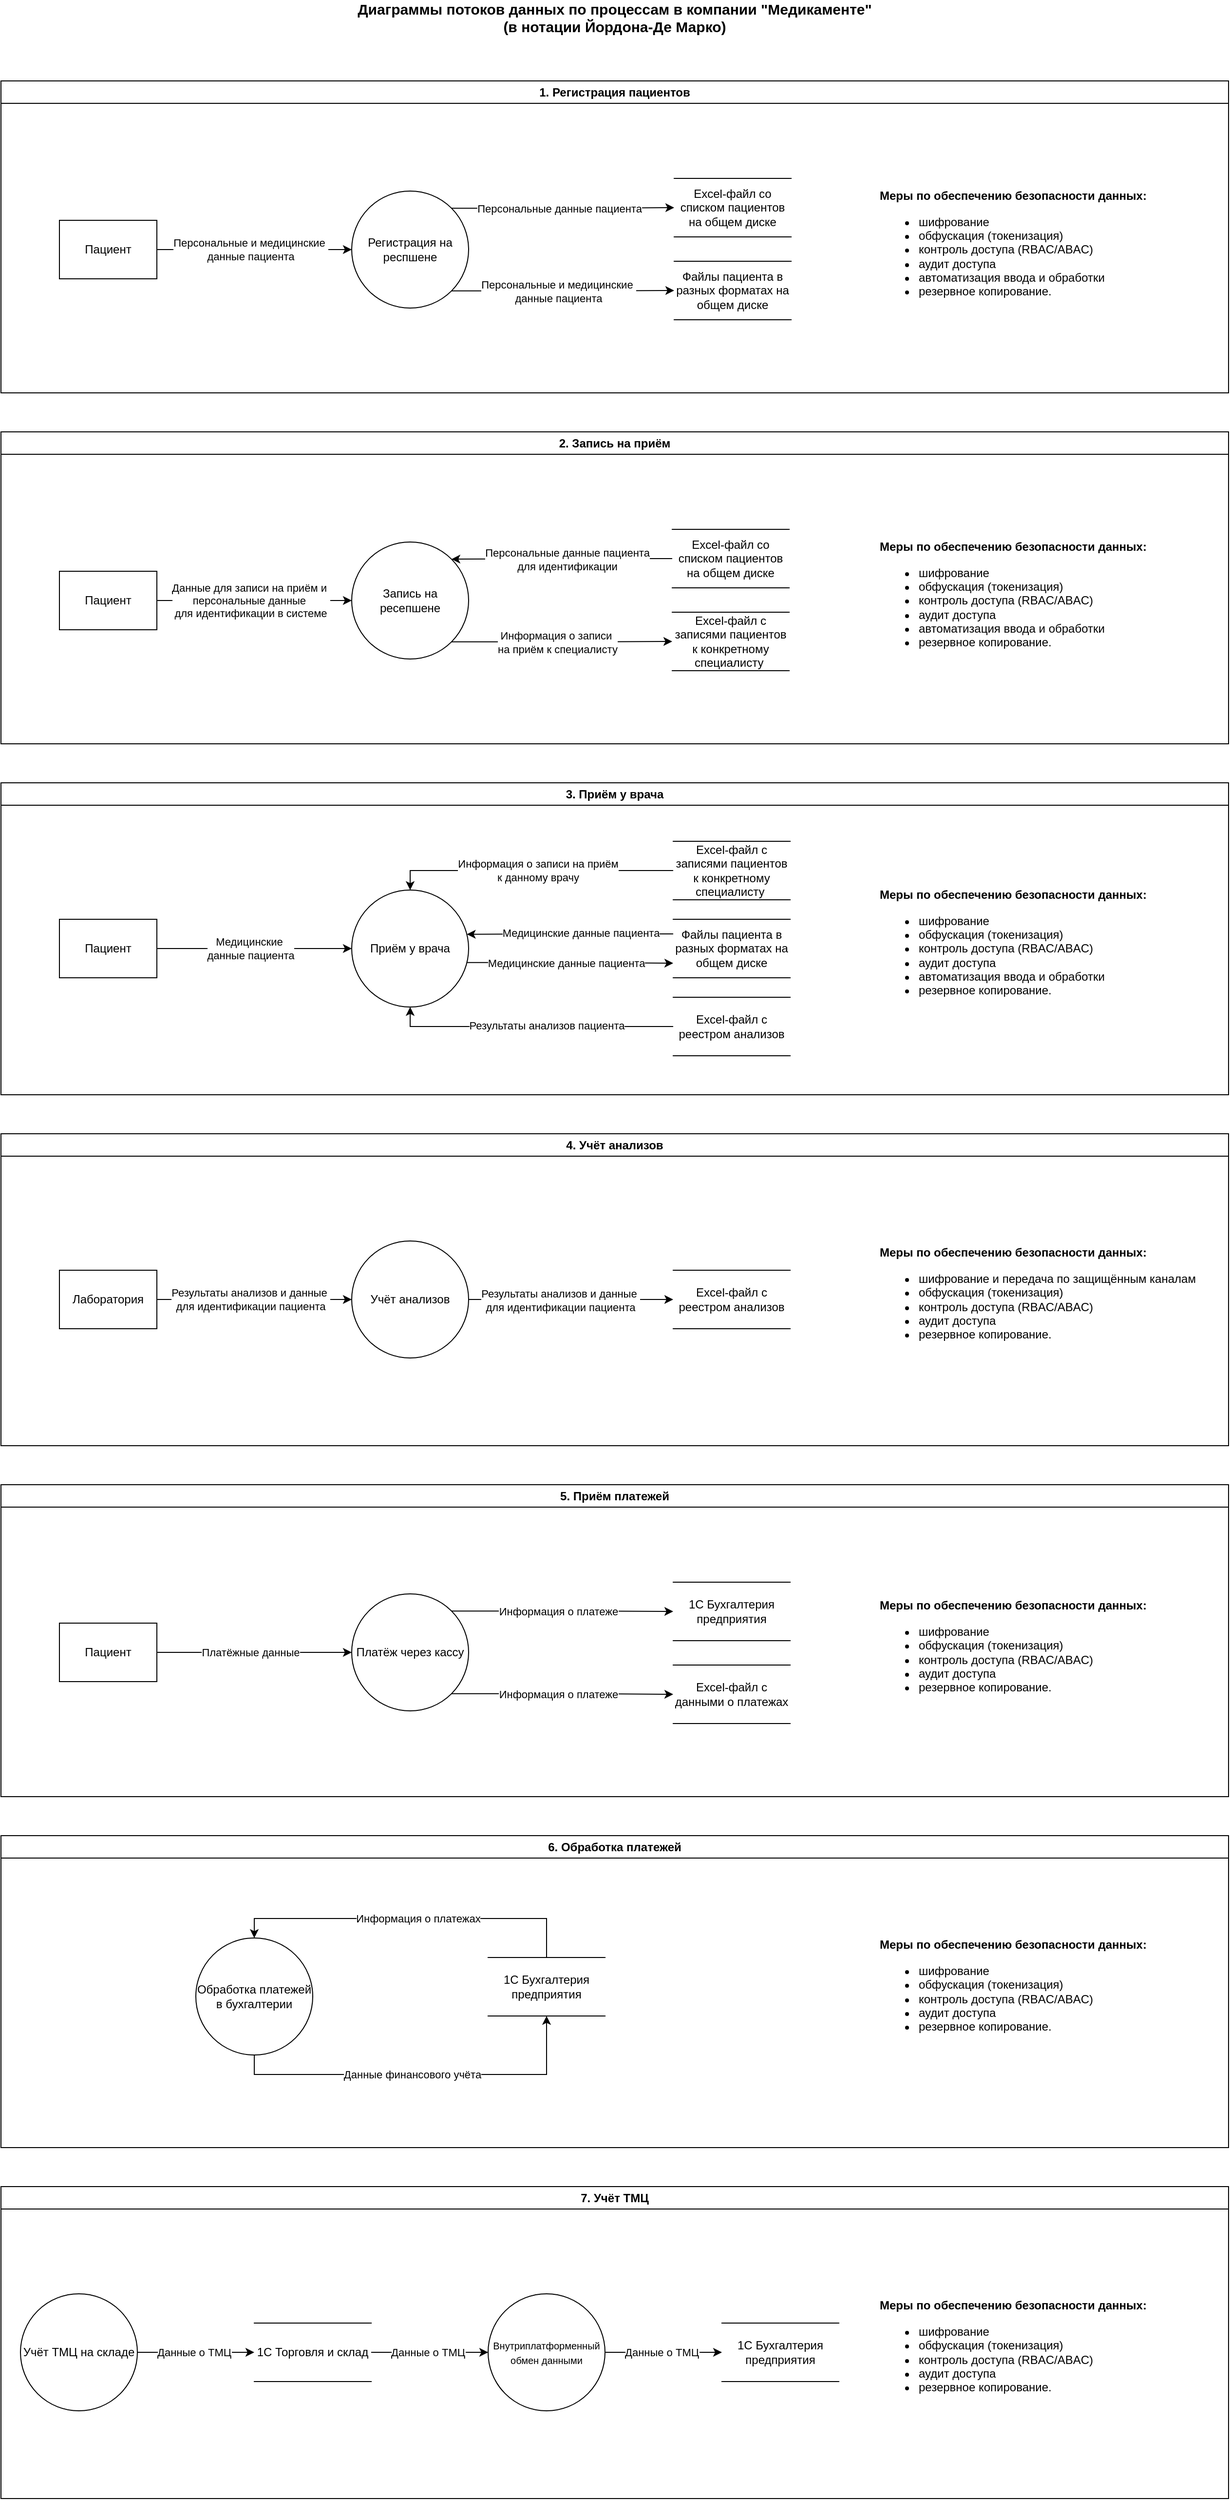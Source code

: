 <mxfile version="24.7.8">
  <diagram name="Data Flow Diagrams" id="b520641d-4fe3-3701-9064-5fc419738815">
    <mxGraphModel dx="1219" dy="722" grid="1" gridSize="10" guides="1" tooltips="1" connect="1" arrows="1" fold="1" page="1" pageScale="1" pageWidth="1100" pageHeight="850" background="none" math="0" shadow="0">
      <root>
        <mxCell id="0" />
        <mxCell id="1" parent="0" />
        <mxCell id="btqrH7T7CtDXu2hgY2Os-8" value="1. Регистрация пациентов" style="swimlane;whiteSpace=wrap;html=1;" parent="1" vertex="1">
          <mxGeometry x="100" y="160" width="1260" height="320" as="geometry" />
        </mxCell>
        <mxCell id="C3LXq0iqgYzV6oALjHbz-5" value="Файлы пациента в разных форматах на общем диске" style="html=1;dashed=0;whiteSpace=wrap;shape=partialRectangle;right=0;left=0;" parent="btqrH7T7CtDXu2hgY2Os-8" vertex="1">
          <mxGeometry x="691" y="185" width="120" height="60" as="geometry" />
        </mxCell>
        <mxCell id="NuGAk5j5LmfKKiWQiwvZ-21" value="Excel-файл со списком пациентов на общем диске" style="html=1;dashed=0;whiteSpace=wrap;shape=partialRectangle;right=0;left=0;" parent="btqrH7T7CtDXu2hgY2Os-8" vertex="1">
          <mxGeometry x="691" y="100" width="120" height="60" as="geometry" />
        </mxCell>
        <mxCell id="C3LXq0iqgYzV6oALjHbz-1" value="Пациент" style="html=1;dashed=0;whiteSpace=wrap;" parent="btqrH7T7CtDXu2hgY2Os-8" vertex="1">
          <mxGeometry x="60" y="143" width="100" height="60" as="geometry" />
        </mxCell>
        <mxCell id="C3LXq0iqgYzV6oALjHbz-2" value="Регистрация на респшене" style="shape=ellipse;html=1;dashed=0;whiteSpace=wrap;aspect=fixed;perimeter=ellipsePerimeter;" parent="btqrH7T7CtDXu2hgY2Os-8" vertex="1">
          <mxGeometry x="360" y="113" width="120" height="120" as="geometry" />
        </mxCell>
        <mxCell id="C3LXq0iqgYzV6oALjHbz-3" value="" style="endArrow=classic;html=1;rounded=0;exitX=1;exitY=0.5;exitDx=0;exitDy=0;entryX=0;entryY=0.5;entryDx=0;entryDy=0;" parent="btqrH7T7CtDXu2hgY2Os-8" source="C3LXq0iqgYzV6oALjHbz-1" target="C3LXq0iqgYzV6oALjHbz-2" edge="1">
          <mxGeometry width="50" height="50" relative="1" as="geometry">
            <mxPoint x="430" y="253" as="sourcePoint" />
            <mxPoint x="480" y="203" as="targetPoint" />
          </mxGeometry>
        </mxCell>
        <mxCell id="C3LXq0iqgYzV6oALjHbz-4" value="Персональные и медицинские&amp;nbsp;&lt;div&gt;данные пациента&lt;/div&gt;" style="edgeLabel;html=1;align=center;verticalAlign=middle;resizable=0;points=[];" parent="C3LXq0iqgYzV6oALjHbz-3" vertex="1" connectable="0">
          <mxGeometry x="-0.042" relative="1" as="geometry">
            <mxPoint as="offset" />
          </mxGeometry>
        </mxCell>
        <mxCell id="C3LXq0iqgYzV6oALjHbz-6" value="" style="endArrow=classic;html=1;rounded=0;exitX=1;exitY=1;exitDx=0;exitDy=0;entryX=0;entryY=0.5;entryDx=0;entryDy=0;edgeStyle=orthogonalEdgeStyle;" parent="btqrH7T7CtDXu2hgY2Os-8" source="C3LXq0iqgYzV6oALjHbz-2" target="C3LXq0iqgYzV6oALjHbz-5" edge="1">
          <mxGeometry width="50" height="50" relative="1" as="geometry">
            <mxPoint x="170" y="183" as="sourcePoint" />
            <mxPoint x="370" y="183" as="targetPoint" />
          </mxGeometry>
        </mxCell>
        <mxCell id="C3LXq0iqgYzV6oALjHbz-7" value="Персональные и медицинские&amp;nbsp;&lt;div&gt;данные пациента&lt;/div&gt;" style="edgeLabel;html=1;align=center;verticalAlign=middle;resizable=0;points=[];" parent="C3LXq0iqgYzV6oALjHbz-6" vertex="1" connectable="0">
          <mxGeometry x="-0.042" relative="1" as="geometry">
            <mxPoint as="offset" />
          </mxGeometry>
        </mxCell>
        <mxCell id="NuGAk5j5LmfKKiWQiwvZ-22" value="" style="endArrow=classic;html=1;rounded=0;exitX=1;exitY=0;exitDx=0;exitDy=0;entryX=0;entryY=0.5;entryDx=0;entryDy=0;edgeStyle=orthogonalEdgeStyle;" parent="btqrH7T7CtDXu2hgY2Os-8" source="C3LXq0iqgYzV6oALjHbz-2" target="NuGAk5j5LmfKKiWQiwvZ-21" edge="1">
          <mxGeometry width="50" height="50" relative="1" as="geometry">
            <mxPoint x="472" y="225" as="sourcePoint" />
            <mxPoint x="700" y="248" as="targetPoint" />
          </mxGeometry>
        </mxCell>
        <mxCell id="NuGAk5j5LmfKKiWQiwvZ-23" value="Персональные данные пациента" style="edgeLabel;html=1;align=center;verticalAlign=middle;resizable=0;points=[];" parent="NuGAk5j5LmfKKiWQiwvZ-22" vertex="1" connectable="0">
          <mxGeometry x="-0.042" relative="1" as="geometry">
            <mxPoint as="offset" />
          </mxGeometry>
        </mxCell>
        <mxCell id="3pvtWKBEGjcHhyiW1oW8-1" value="&lt;b&gt;Меры по обеспечению безопасности данных:&lt;/b&gt;&lt;div&gt;&lt;ul&gt;&lt;li&gt;шифрование&lt;/li&gt;&lt;li&gt;обфускация (токенизация)&lt;/li&gt;&lt;li&gt;контроль доступа (RBAC/ABAC)&lt;/li&gt;&lt;li&gt;аудит доступа&amp;nbsp;&lt;/li&gt;&lt;li&gt;автоматизация ввода и обработки&lt;/li&gt;&lt;li&gt;резервное копирование.&lt;/li&gt;&lt;/ul&gt;&lt;/div&gt;" style="text;html=1;align=left;verticalAlign=middle;whiteSpace=wrap;rounded=0;labelBackgroundColor=default;" vertex="1" parent="btqrH7T7CtDXu2hgY2Os-8">
          <mxGeometry x="900" y="103" width="320" height="140" as="geometry" />
        </mxCell>
        <mxCell id="btqrH7T7CtDXu2hgY2Os-9" value="2. Запись на приём" style="swimlane;whiteSpace=wrap;html=1;" parent="1" vertex="1">
          <mxGeometry x="100" y="520" width="1260" height="320" as="geometry" />
        </mxCell>
        <mxCell id="btqrH7T7CtDXu2hgY2Os-1" value="Пациент" style="html=1;dashed=0;whiteSpace=wrap;" parent="btqrH7T7CtDXu2hgY2Os-9" vertex="1">
          <mxGeometry x="60" y="143" width="100" height="60" as="geometry" />
        </mxCell>
        <mxCell id="btqrH7T7CtDXu2hgY2Os-2" value="Запись на ресепшене" style="shape=ellipse;html=1;dashed=0;whiteSpace=wrap;aspect=fixed;perimeter=ellipsePerimeter;" parent="btqrH7T7CtDXu2hgY2Os-9" vertex="1">
          <mxGeometry x="360" y="113" width="120" height="120" as="geometry" />
        </mxCell>
        <mxCell id="btqrH7T7CtDXu2hgY2Os-3" value="" style="endArrow=classic;html=1;rounded=0;exitX=1;exitY=0.5;exitDx=0;exitDy=0;entryX=0;entryY=0.5;entryDx=0;entryDy=0;" parent="btqrH7T7CtDXu2hgY2Os-9" source="btqrH7T7CtDXu2hgY2Os-1" target="btqrH7T7CtDXu2hgY2Os-2" edge="1">
          <mxGeometry width="50" height="50" relative="1" as="geometry">
            <mxPoint x="430" y="253" as="sourcePoint" />
            <mxPoint x="480" y="203" as="targetPoint" />
          </mxGeometry>
        </mxCell>
        <mxCell id="btqrH7T7CtDXu2hgY2Os-4" value="Данные для записи на приём и&amp;nbsp;&lt;div&gt;персональные данные&amp;nbsp;&lt;div&gt;для идентификации в системе&lt;/div&gt;&lt;/div&gt;" style="edgeLabel;html=1;align=center;verticalAlign=middle;resizable=0;points=[];" parent="btqrH7T7CtDXu2hgY2Os-3" vertex="1" connectable="0">
          <mxGeometry x="-0.042" relative="1" as="geometry">
            <mxPoint as="offset" />
          </mxGeometry>
        </mxCell>
        <mxCell id="btqrH7T7CtDXu2hgY2Os-5" value="Excel-файл с записями пациентов к конкретному специалисту&amp;nbsp;" style="html=1;dashed=0;whiteSpace=wrap;shape=partialRectangle;right=0;left=0;" parent="btqrH7T7CtDXu2hgY2Os-9" vertex="1">
          <mxGeometry x="689" y="185" width="120" height="60" as="geometry" />
        </mxCell>
        <mxCell id="btqrH7T7CtDXu2hgY2Os-6" value="" style="endArrow=classic;html=1;rounded=0;exitX=1;exitY=1;exitDx=0;exitDy=0;entryX=0;entryY=0.5;entryDx=0;entryDy=0;edgeStyle=orthogonalEdgeStyle;" parent="btqrH7T7CtDXu2hgY2Os-9" source="btqrH7T7CtDXu2hgY2Os-2" target="btqrH7T7CtDXu2hgY2Os-5" edge="1">
          <mxGeometry width="50" height="50" relative="1" as="geometry">
            <mxPoint x="170" y="183" as="sourcePoint" />
            <mxPoint x="370" y="183" as="targetPoint" />
          </mxGeometry>
        </mxCell>
        <mxCell id="btqrH7T7CtDXu2hgY2Os-7" value="Информация о записи&amp;nbsp;&lt;div&gt;на приём к специалисту&lt;/div&gt;" style="edgeLabel;html=1;align=center;verticalAlign=middle;resizable=0;points=[];" parent="btqrH7T7CtDXu2hgY2Os-6" vertex="1" connectable="0">
          <mxGeometry x="-0.042" relative="1" as="geometry">
            <mxPoint as="offset" />
          </mxGeometry>
        </mxCell>
        <mxCell id="UNdUCdz2zWd_nTNw_HOM-1" value="Excel-файл со списком пациентов на общем диске" style="html=1;dashed=0;whiteSpace=wrap;shape=partialRectangle;right=0;left=0;" parent="btqrH7T7CtDXu2hgY2Os-9" vertex="1">
          <mxGeometry x="689" y="100" width="120" height="60" as="geometry" />
        </mxCell>
        <mxCell id="UNdUCdz2zWd_nTNw_HOM-2" value="" style="endArrow=classic;html=1;rounded=0;entryX=1;entryY=0;entryDx=0;entryDy=0;edgeStyle=orthogonalEdgeStyle;exitX=0;exitY=0.5;exitDx=0;exitDy=0;" parent="btqrH7T7CtDXu2hgY2Os-9" source="UNdUCdz2zWd_nTNw_HOM-1" target="btqrH7T7CtDXu2hgY2Os-2" edge="1">
          <mxGeometry width="50" height="50" relative="1" as="geometry">
            <mxPoint x="600" y="73" as="sourcePoint" />
            <mxPoint x="698" y="211" as="targetPoint" />
          </mxGeometry>
        </mxCell>
        <mxCell id="UNdUCdz2zWd_nTNw_HOM-3" value="Персональные данные пациента&lt;div&gt;для идентификации&lt;/div&gt;" style="edgeLabel;html=1;align=center;verticalAlign=middle;resizable=0;points=[];" parent="UNdUCdz2zWd_nTNw_HOM-2" vertex="1" connectable="0">
          <mxGeometry x="-0.042" relative="1" as="geometry">
            <mxPoint as="offset" />
          </mxGeometry>
        </mxCell>
        <mxCell id="3pvtWKBEGjcHhyiW1oW8-2" value="&lt;b&gt;Меры по обеспечению безопасности данных:&lt;/b&gt;&lt;div&gt;&lt;ul&gt;&lt;li&gt;шифрование&lt;/li&gt;&lt;li&gt;обфускация (токенизация)&lt;/li&gt;&lt;li&gt;контроль доступа (RBAC/ABAC)&lt;/li&gt;&lt;li&gt;аудит доступа&amp;nbsp;&lt;/li&gt;&lt;li&gt;автоматизация ввода и обработки&lt;/li&gt;&lt;li&gt;резервное копирование.&lt;/li&gt;&lt;/ul&gt;&lt;/div&gt;" style="text;html=1;align=left;verticalAlign=middle;whiteSpace=wrap;rounded=0;labelBackgroundColor=default;" vertex="1" parent="btqrH7T7CtDXu2hgY2Os-9">
          <mxGeometry x="900" y="103" width="320" height="140" as="geometry" />
        </mxCell>
        <mxCell id="NuGAk5j5LmfKKiWQiwvZ-1" value="3. Приём у врача" style="swimlane;whiteSpace=wrap;html=1;" parent="1" vertex="1">
          <mxGeometry x="100" y="880" width="1260" height="320" as="geometry" />
        </mxCell>
        <mxCell id="NuGAk5j5LmfKKiWQiwvZ-2" value="Пациент" style="html=1;dashed=0;whiteSpace=wrap;" parent="NuGAk5j5LmfKKiWQiwvZ-1" vertex="1">
          <mxGeometry x="60" y="140" width="100" height="60" as="geometry" />
        </mxCell>
        <mxCell id="NuGAk5j5LmfKKiWQiwvZ-3" value="Приём у врача" style="shape=ellipse;html=1;dashed=0;whiteSpace=wrap;aspect=fixed;perimeter=ellipsePerimeter;" parent="NuGAk5j5LmfKKiWQiwvZ-1" vertex="1">
          <mxGeometry x="360" y="110" width="120" height="120" as="geometry" />
        </mxCell>
        <mxCell id="NuGAk5j5LmfKKiWQiwvZ-4" value="" style="endArrow=classic;html=1;rounded=0;exitX=1;exitY=0.5;exitDx=0;exitDy=0;entryX=0;entryY=0.5;entryDx=0;entryDy=0;" parent="NuGAk5j5LmfKKiWQiwvZ-1" source="NuGAk5j5LmfKKiWQiwvZ-2" target="NuGAk5j5LmfKKiWQiwvZ-3" edge="1">
          <mxGeometry width="50" height="50" relative="1" as="geometry">
            <mxPoint x="430" y="250" as="sourcePoint" />
            <mxPoint x="480" y="200" as="targetPoint" />
          </mxGeometry>
        </mxCell>
        <mxCell id="NuGAk5j5LmfKKiWQiwvZ-5" value="Медицинские&amp;nbsp;&lt;div&gt;данные пациента&lt;/div&gt;" style="edgeLabel;html=1;align=center;verticalAlign=middle;resizable=0;points=[];" parent="NuGAk5j5LmfKKiWQiwvZ-4" vertex="1" connectable="0">
          <mxGeometry x="-0.042" relative="1" as="geometry">
            <mxPoint as="offset" />
          </mxGeometry>
        </mxCell>
        <mxCell id="NuGAk5j5LmfKKiWQiwvZ-7" value="" style="endArrow=classic;html=1;rounded=0;exitX=0.984;exitY=0.62;exitDx=0;exitDy=0;entryX=0;entryY=0.75;entryDx=0;entryDy=0;exitPerimeter=0;edgeStyle=orthogonalEdgeStyle;" parent="NuGAk5j5LmfKKiWQiwvZ-1" source="NuGAk5j5LmfKKiWQiwvZ-3" target="UNdUCdz2zWd_nTNw_HOM-5" edge="1">
          <mxGeometry width="50" height="50" relative="1" as="geometry">
            <mxPoint x="170" y="180" as="sourcePoint" />
            <mxPoint x="690" y="170" as="targetPoint" />
          </mxGeometry>
        </mxCell>
        <mxCell id="NuGAk5j5LmfKKiWQiwvZ-8" value="Медицинские данные пациента" style="edgeLabel;html=1;align=center;verticalAlign=middle;resizable=0;points=[];" parent="NuGAk5j5LmfKKiWQiwvZ-7" vertex="1" connectable="0">
          <mxGeometry x="-0.042" relative="1" as="geometry">
            <mxPoint as="offset" />
          </mxGeometry>
        </mxCell>
        <mxCell id="UNdUCdz2zWd_nTNw_HOM-4" value="Excel-файл с записями пациентов к конкретному специалисту&amp;nbsp;" style="html=1;dashed=0;whiteSpace=wrap;shape=partialRectangle;right=0;left=0;" parent="NuGAk5j5LmfKKiWQiwvZ-1" vertex="1">
          <mxGeometry x="690" y="60" width="120" height="60" as="geometry" />
        </mxCell>
        <mxCell id="UNdUCdz2zWd_nTNw_HOM-5" value="Файлы пациента в разных форматах на общем диске" style="html=1;dashed=0;whiteSpace=wrap;shape=partialRectangle;right=0;left=0;" parent="NuGAk5j5LmfKKiWQiwvZ-1" vertex="1">
          <mxGeometry x="690" y="140" width="120" height="60" as="geometry" />
        </mxCell>
        <mxCell id="UNdUCdz2zWd_nTNw_HOM-6" value="Excel-файл с реестром анализов" style="html=1;dashed=0;whiteSpace=wrap;shape=partialRectangle;right=0;left=0;" parent="NuGAk5j5LmfKKiWQiwvZ-1" vertex="1">
          <mxGeometry x="690" y="220" width="120" height="60" as="geometry" />
        </mxCell>
        <mxCell id="UNdUCdz2zWd_nTNw_HOM-7" value="" style="endArrow=classic;html=1;rounded=0;exitX=0;exitY=0.5;exitDx=0;exitDy=0;entryX=0.5;entryY=0;entryDx=0;entryDy=0;edgeStyle=orthogonalEdgeStyle;" parent="NuGAk5j5LmfKKiWQiwvZ-1" source="UNdUCdz2zWd_nTNw_HOM-4" target="NuGAk5j5LmfKKiWQiwvZ-3" edge="1">
          <mxGeometry width="50" height="50" relative="1" as="geometry">
            <mxPoint x="490" y="180" as="sourcePoint" />
            <mxPoint x="700" y="180" as="targetPoint" />
          </mxGeometry>
        </mxCell>
        <mxCell id="UNdUCdz2zWd_nTNw_HOM-8" value="Информация о записи на приём&lt;div&gt;к данному врачу&lt;/div&gt;" style="edgeLabel;html=1;align=center;verticalAlign=middle;resizable=0;points=[];" parent="UNdUCdz2zWd_nTNw_HOM-7" vertex="1" connectable="0">
          <mxGeometry x="-0.042" relative="1" as="geometry">
            <mxPoint as="offset" />
          </mxGeometry>
        </mxCell>
        <mxCell id="UNdUCdz2zWd_nTNw_HOM-9" value="" style="endArrow=classic;html=1;rounded=0;exitX=0;exitY=0.25;exitDx=0;exitDy=0;entryX=0.985;entryY=0.378;entryDx=0;entryDy=0;entryPerimeter=0;edgeStyle=orthogonalEdgeStyle;" parent="NuGAk5j5LmfKKiWQiwvZ-1" source="UNdUCdz2zWd_nTNw_HOM-5" target="NuGAk5j5LmfKKiWQiwvZ-3" edge="1">
          <mxGeometry width="50" height="50" relative="1" as="geometry">
            <mxPoint x="488" y="194" as="sourcePoint" />
            <mxPoint x="700" y="195" as="targetPoint" />
          </mxGeometry>
        </mxCell>
        <mxCell id="UNdUCdz2zWd_nTNw_HOM-10" value="&lt;font face=&quot;monospace&quot; color=&quot;#ba0000&quot;&gt;&lt;span style=&quot;font-size: 0px; background-color: rgb(251, 251, 251);&quot;&gt;ММ&lt;/span&gt;&lt;/font&gt;" style="edgeLabel;html=1;align=center;verticalAlign=middle;resizable=0;points=[];" parent="UNdUCdz2zWd_nTNw_HOM-9" vertex="1" connectable="0">
          <mxGeometry x="-0.042" relative="1" as="geometry">
            <mxPoint as="offset" />
          </mxGeometry>
        </mxCell>
        <mxCell id="UNdUCdz2zWd_nTNw_HOM-11" value="Медицинские данные пациента" style="edgeLabel;html=1;align=center;verticalAlign=middle;resizable=0;points=[];" parent="UNdUCdz2zWd_nTNw_HOM-9" vertex="1" connectable="0">
          <mxGeometry x="-0.105" y="-1" relative="1" as="geometry">
            <mxPoint as="offset" />
          </mxGeometry>
        </mxCell>
        <mxCell id="UNdUCdz2zWd_nTNw_HOM-12" value="" style="endArrow=classic;html=1;rounded=0;exitX=0;exitY=0.5;exitDx=0;exitDy=0;entryX=0.5;entryY=1;entryDx=0;entryDy=0;edgeStyle=orthogonalEdgeStyle;" parent="NuGAk5j5LmfKKiWQiwvZ-1" source="UNdUCdz2zWd_nTNw_HOM-6" target="NuGAk5j5LmfKKiWQiwvZ-3" edge="1">
          <mxGeometry width="50" height="50" relative="1" as="geometry">
            <mxPoint x="662" y="280" as="sourcePoint" />
            <mxPoint x="450" y="281" as="targetPoint" />
          </mxGeometry>
        </mxCell>
        <mxCell id="UNdUCdz2zWd_nTNw_HOM-13" value="&lt;font face=&quot;monospace&quot; color=&quot;#ba0000&quot;&gt;&lt;span style=&quot;font-size: 0px; background-color: rgb(251, 251, 251);&quot;&gt;ММ&lt;/span&gt;&lt;/font&gt;" style="edgeLabel;html=1;align=center;verticalAlign=middle;resizable=0;points=[];" parent="UNdUCdz2zWd_nTNw_HOM-12" vertex="1" connectable="0">
          <mxGeometry x="-0.042" relative="1" as="geometry">
            <mxPoint as="offset" />
          </mxGeometry>
        </mxCell>
        <mxCell id="UNdUCdz2zWd_nTNw_HOM-14" value="Результаты анализов пациента" style="edgeLabel;html=1;align=center;verticalAlign=middle;resizable=0;points=[];" parent="UNdUCdz2zWd_nTNw_HOM-12" vertex="1" connectable="0">
          <mxGeometry x="-0.105" y="-1" relative="1" as="geometry">
            <mxPoint as="offset" />
          </mxGeometry>
        </mxCell>
        <mxCell id="3pvtWKBEGjcHhyiW1oW8-3" value="&lt;b&gt;Меры по обеспечению безопасности данных:&lt;/b&gt;&lt;div&gt;&lt;ul&gt;&lt;li&gt;шифрование&lt;/li&gt;&lt;li&gt;обфускация (токенизация)&lt;/li&gt;&lt;li&gt;контроль доступа (RBAC/ABAC)&lt;/li&gt;&lt;li&gt;аудит доступа&amp;nbsp;&lt;/li&gt;&lt;li&gt;автоматизация ввода и обработки&lt;/li&gt;&lt;li&gt;резервное копирование.&lt;/li&gt;&lt;/ul&gt;&lt;/div&gt;" style="text;html=1;align=left;verticalAlign=middle;whiteSpace=wrap;rounded=0;labelBackgroundColor=default;" vertex="1" parent="NuGAk5j5LmfKKiWQiwvZ-1">
          <mxGeometry x="900" y="100" width="320" height="140" as="geometry" />
        </mxCell>
        <mxCell id="NuGAk5j5LmfKKiWQiwvZ-11" value="5. Приём платежей" style="swimlane;whiteSpace=wrap;html=1;" parent="1" vertex="1">
          <mxGeometry x="100" y="1600" width="1260" height="320" as="geometry" />
        </mxCell>
        <mxCell id="NuGAk5j5LmfKKiWQiwvZ-12" value="Пациент" style="html=1;dashed=0;whiteSpace=wrap;" parent="NuGAk5j5LmfKKiWQiwvZ-11" vertex="1">
          <mxGeometry x="60" y="142" width="100" height="60" as="geometry" />
        </mxCell>
        <mxCell id="NuGAk5j5LmfKKiWQiwvZ-13" value="Платёж через кассу" style="shape=ellipse;html=1;dashed=0;whiteSpace=wrap;aspect=fixed;perimeter=ellipsePerimeter;" parent="NuGAk5j5LmfKKiWQiwvZ-11" vertex="1">
          <mxGeometry x="360" y="112" width="120" height="120" as="geometry" />
        </mxCell>
        <mxCell id="NuGAk5j5LmfKKiWQiwvZ-14" value="" style="endArrow=classic;html=1;rounded=0;exitX=1;exitY=0.5;exitDx=0;exitDy=0;entryX=0;entryY=0.5;entryDx=0;entryDy=0;" parent="NuGAk5j5LmfKKiWQiwvZ-11" source="NuGAk5j5LmfKKiWQiwvZ-12" target="NuGAk5j5LmfKKiWQiwvZ-13" edge="1">
          <mxGeometry width="50" height="50" relative="1" as="geometry">
            <mxPoint x="430" y="252" as="sourcePoint" />
            <mxPoint x="480" y="202" as="targetPoint" />
          </mxGeometry>
        </mxCell>
        <mxCell id="NuGAk5j5LmfKKiWQiwvZ-15" value="Платёжные данные" style="edgeLabel;html=1;align=center;verticalAlign=middle;resizable=0;points=[];" parent="NuGAk5j5LmfKKiWQiwvZ-14" vertex="1" connectable="0">
          <mxGeometry x="-0.042" relative="1" as="geometry">
            <mxPoint as="offset" />
          </mxGeometry>
        </mxCell>
        <mxCell id="NuGAk5j5LmfKKiWQiwvZ-16" value="Excel-файл с данными о платежах" style="html=1;dashed=0;whiteSpace=wrap;shape=partialRectangle;right=0;left=0;" parent="NuGAk5j5LmfKKiWQiwvZ-11" vertex="1">
          <mxGeometry x="690" y="185" width="120" height="60" as="geometry" />
        </mxCell>
        <mxCell id="NuGAk5j5LmfKKiWQiwvZ-17" value="" style="endArrow=classic;html=1;rounded=0;exitX=1;exitY=1;exitDx=0;exitDy=0;entryX=0;entryY=0.5;entryDx=0;entryDy=0;edgeStyle=orthogonalEdgeStyle;" parent="NuGAk5j5LmfKKiWQiwvZ-11" source="NuGAk5j5LmfKKiWQiwvZ-13" target="NuGAk5j5LmfKKiWQiwvZ-16" edge="1">
          <mxGeometry width="50" height="50" relative="1" as="geometry">
            <mxPoint x="170" y="182" as="sourcePoint" />
            <mxPoint x="370" y="182" as="targetPoint" />
          </mxGeometry>
        </mxCell>
        <mxCell id="NuGAk5j5LmfKKiWQiwvZ-18" value="Информация о платеже" style="edgeLabel;html=1;align=center;verticalAlign=middle;resizable=0;points=[];" parent="NuGAk5j5LmfKKiWQiwvZ-17" vertex="1" connectable="0">
          <mxGeometry x="-0.042" relative="1" as="geometry">
            <mxPoint as="offset" />
          </mxGeometry>
        </mxCell>
        <mxCell id="UNdUCdz2zWd_nTNw_HOM-33" value="1С Бухгалтерия предприятия" style="html=1;dashed=0;whiteSpace=wrap;shape=partialRectangle;right=0;left=0;" parent="NuGAk5j5LmfKKiWQiwvZ-11" vertex="1">
          <mxGeometry x="690" y="100" width="120" height="60" as="geometry" />
        </mxCell>
        <mxCell id="UNdUCdz2zWd_nTNw_HOM-34" value="" style="endArrow=classic;html=1;rounded=0;exitX=1;exitY=0;exitDx=0;exitDy=0;entryX=0;entryY=0.5;entryDx=0;entryDy=0;edgeStyle=orthogonalEdgeStyle;" parent="NuGAk5j5LmfKKiWQiwvZ-11" source="NuGAk5j5LmfKKiWQiwvZ-13" target="UNdUCdz2zWd_nTNw_HOM-33" edge="1">
          <mxGeometry width="50" height="50" relative="1" as="geometry">
            <mxPoint x="472" y="224" as="sourcePoint" />
            <mxPoint x="700" y="225" as="targetPoint" />
          </mxGeometry>
        </mxCell>
        <mxCell id="UNdUCdz2zWd_nTNw_HOM-35" value="Информация о платеже" style="edgeLabel;html=1;align=center;verticalAlign=middle;resizable=0;points=[];" parent="UNdUCdz2zWd_nTNw_HOM-34" vertex="1" connectable="0">
          <mxGeometry x="-0.042" relative="1" as="geometry">
            <mxPoint as="offset" />
          </mxGeometry>
        </mxCell>
        <mxCell id="3pvtWKBEGjcHhyiW1oW8-5" value="&lt;b&gt;Меры по обеспечению безопасности данных:&lt;/b&gt;&lt;div&gt;&lt;ul&gt;&lt;li&gt;шифрование&lt;/li&gt;&lt;li&gt;обфускация (токенизация)&lt;/li&gt;&lt;li&gt;контроль доступа (RBAC/ABAC)&lt;/li&gt;&lt;li&gt;аудит доступа&amp;nbsp;&lt;/li&gt;&lt;li&gt;резервное копирование.&lt;br&gt;&lt;/li&gt;&lt;/ul&gt;&lt;/div&gt;" style="text;html=1;align=left;verticalAlign=middle;whiteSpace=wrap;rounded=0;labelBackgroundColor=default;" vertex="1" parent="NuGAk5j5LmfKKiWQiwvZ-11">
          <mxGeometry x="900" y="102" width="320" height="140" as="geometry" />
        </mxCell>
        <mxCell id="UNdUCdz2zWd_nTNw_HOM-15" value="4. Учёт анализов" style="swimlane;whiteSpace=wrap;html=1;" parent="1" vertex="1">
          <mxGeometry x="100" y="1240" width="1260" height="320" as="geometry" />
        </mxCell>
        <mxCell id="UNdUCdz2zWd_nTNw_HOM-16" value="Лаборатория" style="html=1;dashed=0;whiteSpace=wrap;" parent="UNdUCdz2zWd_nTNw_HOM-15" vertex="1">
          <mxGeometry x="60" y="140" width="100" height="60" as="geometry" />
        </mxCell>
        <mxCell id="UNdUCdz2zWd_nTNw_HOM-17" value="Учёт анализов" style="shape=ellipse;html=1;dashed=0;whiteSpace=wrap;aspect=fixed;perimeter=ellipsePerimeter;" parent="UNdUCdz2zWd_nTNw_HOM-15" vertex="1">
          <mxGeometry x="360" y="110" width="120" height="120" as="geometry" />
        </mxCell>
        <mxCell id="UNdUCdz2zWd_nTNw_HOM-18" value="" style="endArrow=classic;html=1;rounded=0;exitX=1;exitY=0.5;exitDx=0;exitDy=0;entryX=0;entryY=0.5;entryDx=0;entryDy=0;" parent="UNdUCdz2zWd_nTNw_HOM-15" source="UNdUCdz2zWd_nTNw_HOM-16" target="UNdUCdz2zWd_nTNw_HOM-17" edge="1">
          <mxGeometry width="50" height="50" relative="1" as="geometry">
            <mxPoint x="430" y="250" as="sourcePoint" />
            <mxPoint x="480" y="200" as="targetPoint" />
          </mxGeometry>
        </mxCell>
        <mxCell id="UNdUCdz2zWd_nTNw_HOM-19" value="Результаты анализов и данные&amp;nbsp;&lt;div&gt;для идентификации пациента&lt;/div&gt;" style="edgeLabel;html=1;align=center;verticalAlign=middle;resizable=0;points=[];" parent="UNdUCdz2zWd_nTNw_HOM-18" vertex="1" connectable="0">
          <mxGeometry x="-0.042" relative="1" as="geometry">
            <mxPoint as="offset" />
          </mxGeometry>
        </mxCell>
        <mxCell id="UNdUCdz2zWd_nTNw_HOM-24" value="Excel-файл с реестром анализов" style="html=1;dashed=0;whiteSpace=wrap;shape=partialRectangle;right=0;left=0;" parent="UNdUCdz2zWd_nTNw_HOM-15" vertex="1">
          <mxGeometry x="690" y="140" width="120" height="60" as="geometry" />
        </mxCell>
        <mxCell id="UNdUCdz2zWd_nTNw_HOM-30" value="" style="endArrow=classic;html=1;rounded=0;exitX=1;exitY=0.5;exitDx=0;exitDy=0;entryX=0;entryY=0.5;entryDx=0;entryDy=0;edgeStyle=orthogonalEdgeStyle;" parent="UNdUCdz2zWd_nTNw_HOM-15" source="UNdUCdz2zWd_nTNw_HOM-17" target="UNdUCdz2zWd_nTNw_HOM-24" edge="1">
          <mxGeometry width="50" height="50" relative="1" as="geometry">
            <mxPoint x="662" y="280" as="sourcePoint" />
            <mxPoint x="450" y="281" as="targetPoint" />
          </mxGeometry>
        </mxCell>
        <mxCell id="UNdUCdz2zWd_nTNw_HOM-31" value="&lt;font face=&quot;monospace&quot; color=&quot;#ba0000&quot;&gt;&lt;span style=&quot;font-size: 0px; background-color: rgb(251, 251, 251);&quot;&gt;ММ&lt;/span&gt;&lt;/font&gt;" style="edgeLabel;html=1;align=center;verticalAlign=middle;resizable=0;points=[];" parent="UNdUCdz2zWd_nTNw_HOM-30" vertex="1" connectable="0">
          <mxGeometry x="-0.042" relative="1" as="geometry">
            <mxPoint as="offset" />
          </mxGeometry>
        </mxCell>
        <mxCell id="UNdUCdz2zWd_nTNw_HOM-32" value="Результаты анализов и данные&amp;nbsp;&lt;div&gt;для идентификации пациента&lt;/div&gt;" style="edgeLabel;html=1;align=center;verticalAlign=middle;resizable=0;points=[];" parent="UNdUCdz2zWd_nTNw_HOM-30" vertex="1" connectable="0">
          <mxGeometry x="-0.105" y="-1" relative="1" as="geometry">
            <mxPoint as="offset" />
          </mxGeometry>
        </mxCell>
        <mxCell id="3pvtWKBEGjcHhyiW1oW8-4" value="&lt;b&gt;Меры по обеспечению безопасности данных:&lt;/b&gt;&lt;div&gt;&lt;ul&gt;&lt;li&gt;шифрование и передача по защищённым каналам&lt;/li&gt;&lt;li&gt;обфускация (токенизация)&lt;/li&gt;&lt;li&gt;контроль доступа (RBAC/ABAC)&lt;/li&gt;&lt;li&gt;аудит доступа&amp;nbsp;&lt;/li&gt;&lt;li&gt;резервное копирование.&lt;br&gt;&lt;/li&gt;&lt;/ul&gt;&lt;/div&gt;" style="text;html=1;align=left;verticalAlign=middle;whiteSpace=wrap;rounded=0;labelBackgroundColor=default;" vertex="1" parent="UNdUCdz2zWd_nTNw_HOM-15">
          <mxGeometry x="900" y="100" width="330" height="140" as="geometry" />
        </mxCell>
        <mxCell id="UNdUCdz2zWd_nTNw_HOM-36" value="6. Обработка платежей" style="swimlane;whiteSpace=wrap;html=1;" parent="1" vertex="1">
          <mxGeometry x="100" y="1960" width="1260" height="320" as="geometry" />
        </mxCell>
        <mxCell id="UNdUCdz2zWd_nTNw_HOM-38" value="Обработка платежей в бухгалтерии" style="shape=ellipse;html=1;dashed=0;whiteSpace=wrap;aspect=fixed;perimeter=ellipsePerimeter;" parent="UNdUCdz2zWd_nTNw_HOM-36" vertex="1">
          <mxGeometry x="200" y="105" width="120" height="120" as="geometry" />
        </mxCell>
        <mxCell id="UNdUCdz2zWd_nTNw_HOM-44" value="1С Бухгалтерия предприятия" style="html=1;dashed=0;whiteSpace=wrap;shape=partialRectangle;right=0;left=0;" parent="UNdUCdz2zWd_nTNw_HOM-36" vertex="1">
          <mxGeometry x="500" y="125" width="120" height="60" as="geometry" />
        </mxCell>
        <mxCell id="UNdUCdz2zWd_nTNw_HOM-45" value="" style="endArrow=classic;html=1;rounded=0;exitX=0.5;exitY=1;exitDx=0;exitDy=0;entryX=0.5;entryY=1;entryDx=0;entryDy=0;edgeStyle=orthogonalEdgeStyle;" parent="UNdUCdz2zWd_nTNw_HOM-36" source="UNdUCdz2zWd_nTNw_HOM-38" target="UNdUCdz2zWd_nTNw_HOM-44" edge="1">
          <mxGeometry width="50" height="50" relative="1" as="geometry">
            <mxPoint x="482" y="237" as="sourcePoint" />
            <mxPoint x="710" y="238" as="targetPoint" />
            <Array as="points">
              <mxPoint x="260" y="245" />
              <mxPoint x="560" y="245" />
            </Array>
          </mxGeometry>
        </mxCell>
        <mxCell id="UNdUCdz2zWd_nTNw_HOM-46" value="Данные финансового учёта" style="edgeLabel;html=1;align=center;verticalAlign=middle;resizable=0;points=[];" parent="UNdUCdz2zWd_nTNw_HOM-45" vertex="1" connectable="0">
          <mxGeometry x="-0.042" relative="1" as="geometry">
            <mxPoint as="offset" />
          </mxGeometry>
        </mxCell>
        <mxCell id="UNdUCdz2zWd_nTNw_HOM-47" value="" style="endArrow=classic;html=1;rounded=0;exitX=0.5;exitY=0;exitDx=0;exitDy=0;entryX=0.5;entryY=0;entryDx=0;entryDy=0;edgeStyle=orthogonalEdgeStyle;" parent="UNdUCdz2zWd_nTNw_HOM-36" source="UNdUCdz2zWd_nTNw_HOM-44" target="UNdUCdz2zWd_nTNw_HOM-38" edge="1">
          <mxGeometry width="50" height="50" relative="1" as="geometry">
            <mxPoint x="482" y="237" as="sourcePoint" />
            <mxPoint x="710" y="168" as="targetPoint" />
            <Array as="points">
              <mxPoint x="560" y="85" />
              <mxPoint x="260" y="85" />
            </Array>
          </mxGeometry>
        </mxCell>
        <mxCell id="UNdUCdz2zWd_nTNw_HOM-48" value="Информация о платежах" style="edgeLabel;html=1;align=center;verticalAlign=middle;resizable=0;points=[];" parent="UNdUCdz2zWd_nTNw_HOM-47" vertex="1" connectable="0">
          <mxGeometry x="-0.042" relative="1" as="geometry">
            <mxPoint as="offset" />
          </mxGeometry>
        </mxCell>
        <mxCell id="3pvtWKBEGjcHhyiW1oW8-6" value="&lt;b&gt;Меры по обеспечению безопасности данных:&lt;/b&gt;&lt;div&gt;&lt;ul&gt;&lt;li&gt;шифрование&lt;/li&gt;&lt;li&gt;обфускация (токенизация)&lt;/li&gt;&lt;li&gt;контроль доступа (RBAC/ABAC)&lt;/li&gt;&lt;li&gt;аудит доступа&amp;nbsp;&lt;/li&gt;&lt;li&gt;резервное копирование.&lt;br&gt;&lt;/li&gt;&lt;/ul&gt;&lt;/div&gt;" style="text;html=1;align=left;verticalAlign=middle;whiteSpace=wrap;rounded=0;labelBackgroundColor=default;" vertex="1" parent="UNdUCdz2zWd_nTNw_HOM-36">
          <mxGeometry x="900" y="90" width="320" height="140" as="geometry" />
        </mxCell>
        <mxCell id="UNdUCdz2zWd_nTNw_HOM-49" value="7. Учёт ТМЦ" style="swimlane;whiteSpace=wrap;html=1;" parent="1" vertex="1">
          <mxGeometry x="100" y="2320" width="1260" height="320" as="geometry" />
        </mxCell>
        <mxCell id="UNdUCdz2zWd_nTNw_HOM-50" value="Учёт ТМЦ на складе" style="shape=ellipse;html=1;dashed=0;whiteSpace=wrap;aspect=fixed;perimeter=ellipsePerimeter;" parent="UNdUCdz2zWd_nTNw_HOM-49" vertex="1">
          <mxGeometry x="20" y="110" width="120" height="120" as="geometry" />
        </mxCell>
        <mxCell id="UNdUCdz2zWd_nTNw_HOM-51" value="1С Торговля и склад" style="html=1;dashed=0;whiteSpace=wrap;shape=partialRectangle;right=0;left=0;" parent="UNdUCdz2zWd_nTNw_HOM-49" vertex="1">
          <mxGeometry x="260" y="140" width="120" height="60" as="geometry" />
        </mxCell>
        <mxCell id="UNdUCdz2zWd_nTNw_HOM-52" value="" style="endArrow=classic;html=1;rounded=0;exitX=1;exitY=0.5;exitDx=0;exitDy=0;entryX=0;entryY=0.5;entryDx=0;entryDy=0;edgeStyle=orthogonalEdgeStyle;" parent="UNdUCdz2zWd_nTNw_HOM-49" source="UNdUCdz2zWd_nTNw_HOM-50" target="UNdUCdz2zWd_nTNw_HOM-51" edge="1">
          <mxGeometry width="50" height="50" relative="1" as="geometry">
            <mxPoint x="462" y="252" as="sourcePoint" />
            <mxPoint x="690" y="253" as="targetPoint" />
          </mxGeometry>
        </mxCell>
        <mxCell id="UNdUCdz2zWd_nTNw_HOM-53" value="Данные о ТМЦ" style="edgeLabel;html=1;align=center;verticalAlign=middle;resizable=0;points=[];" parent="UNdUCdz2zWd_nTNw_HOM-52" vertex="1" connectable="0">
          <mxGeometry x="-0.042" relative="1" as="geometry">
            <mxPoint as="offset" />
          </mxGeometry>
        </mxCell>
        <mxCell id="UNdUCdz2zWd_nTNw_HOM-56" value="1С Бухгалтерия предприятия" style="html=1;dashed=0;whiteSpace=wrap;shape=partialRectangle;right=0;left=0;" parent="UNdUCdz2zWd_nTNw_HOM-49" vertex="1">
          <mxGeometry x="740" y="140" width="120" height="60" as="geometry" />
        </mxCell>
        <mxCell id="UNdUCdz2zWd_nTNw_HOM-57" value="&lt;font style=&quot;font-size: 10px;&quot;&gt;Внутриплатформенный обмен данными&lt;/font&gt;" style="shape=ellipse;html=1;dashed=0;whiteSpace=wrap;aspect=fixed;perimeter=ellipsePerimeter;" parent="UNdUCdz2zWd_nTNw_HOM-49" vertex="1">
          <mxGeometry x="500" y="110" width="120" height="120" as="geometry" />
        </mxCell>
        <mxCell id="UNdUCdz2zWd_nTNw_HOM-58" value="" style="endArrow=classic;html=1;rounded=0;exitX=1;exitY=0.5;exitDx=0;exitDy=0;entryX=0;entryY=0.5;entryDx=0;entryDy=0;edgeStyle=orthogonalEdgeStyle;" parent="UNdUCdz2zWd_nTNw_HOM-49" source="UNdUCdz2zWd_nTNw_HOM-51" target="UNdUCdz2zWd_nTNw_HOM-57" edge="1">
          <mxGeometry width="50" height="50" relative="1" as="geometry">
            <mxPoint x="190" y="180" as="sourcePoint" />
            <mxPoint x="300" y="180" as="targetPoint" />
          </mxGeometry>
        </mxCell>
        <mxCell id="UNdUCdz2zWd_nTNw_HOM-59" value="Данные о ТМЦ" style="edgeLabel;html=1;align=center;verticalAlign=middle;resizable=0;points=[];" parent="UNdUCdz2zWd_nTNw_HOM-58" vertex="1" connectable="0">
          <mxGeometry x="-0.042" relative="1" as="geometry">
            <mxPoint as="offset" />
          </mxGeometry>
        </mxCell>
        <mxCell id="UNdUCdz2zWd_nTNw_HOM-60" value="" style="endArrow=classic;html=1;rounded=0;exitX=1;exitY=0.5;exitDx=0;exitDy=0;entryX=0;entryY=0.5;entryDx=0;entryDy=0;edgeStyle=orthogonalEdgeStyle;" parent="UNdUCdz2zWd_nTNw_HOM-49" source="UNdUCdz2zWd_nTNw_HOM-57" target="UNdUCdz2zWd_nTNw_HOM-56" edge="1">
          <mxGeometry width="50" height="50" relative="1" as="geometry">
            <mxPoint x="400" y="195" as="sourcePoint" />
            <mxPoint x="512" y="196" as="targetPoint" />
          </mxGeometry>
        </mxCell>
        <mxCell id="UNdUCdz2zWd_nTNw_HOM-61" value="Данные о ТМЦ" style="edgeLabel;html=1;align=center;verticalAlign=middle;resizable=0;points=[];" parent="UNdUCdz2zWd_nTNw_HOM-60" vertex="1" connectable="0">
          <mxGeometry x="-0.042" relative="1" as="geometry">
            <mxPoint as="offset" />
          </mxGeometry>
        </mxCell>
        <mxCell id="3pvtWKBEGjcHhyiW1oW8-7" value="&lt;b&gt;Меры по обеспечению безопасности данных:&lt;/b&gt;&lt;div&gt;&lt;ul&gt;&lt;li&gt;шифрование&lt;/li&gt;&lt;li&gt;обфускация (токенизация)&lt;/li&gt;&lt;li&gt;контроль доступа (RBAC/ABAC)&lt;/li&gt;&lt;li&gt;аудит доступа&amp;nbsp;&lt;/li&gt;&lt;li&gt;резервное копирование.&lt;br&gt;&lt;/li&gt;&lt;/ul&gt;&lt;/div&gt;" style="text;html=1;align=left;verticalAlign=middle;whiteSpace=wrap;rounded=0;labelBackgroundColor=default;" vertex="1" parent="UNdUCdz2zWd_nTNw_HOM-49">
          <mxGeometry x="900" y="100" width="320" height="140" as="geometry" />
        </mxCell>
        <mxCell id="UNdUCdz2zWd_nTNw_HOM-64" value="Диаграммы потоков данных по процессам в компании &quot;Медикаменте&quot;&lt;div&gt;(в нотации Йордона-Де Марко)&lt;/div&gt;" style="text;html=1;align=center;verticalAlign=middle;whiteSpace=wrap;rounded=0;fontSize=15;fontStyle=1" parent="1" vertex="1">
          <mxGeometry x="445" y="80" width="570" height="30" as="geometry" />
        </mxCell>
      </root>
    </mxGraphModel>
  </diagram>
</mxfile>
